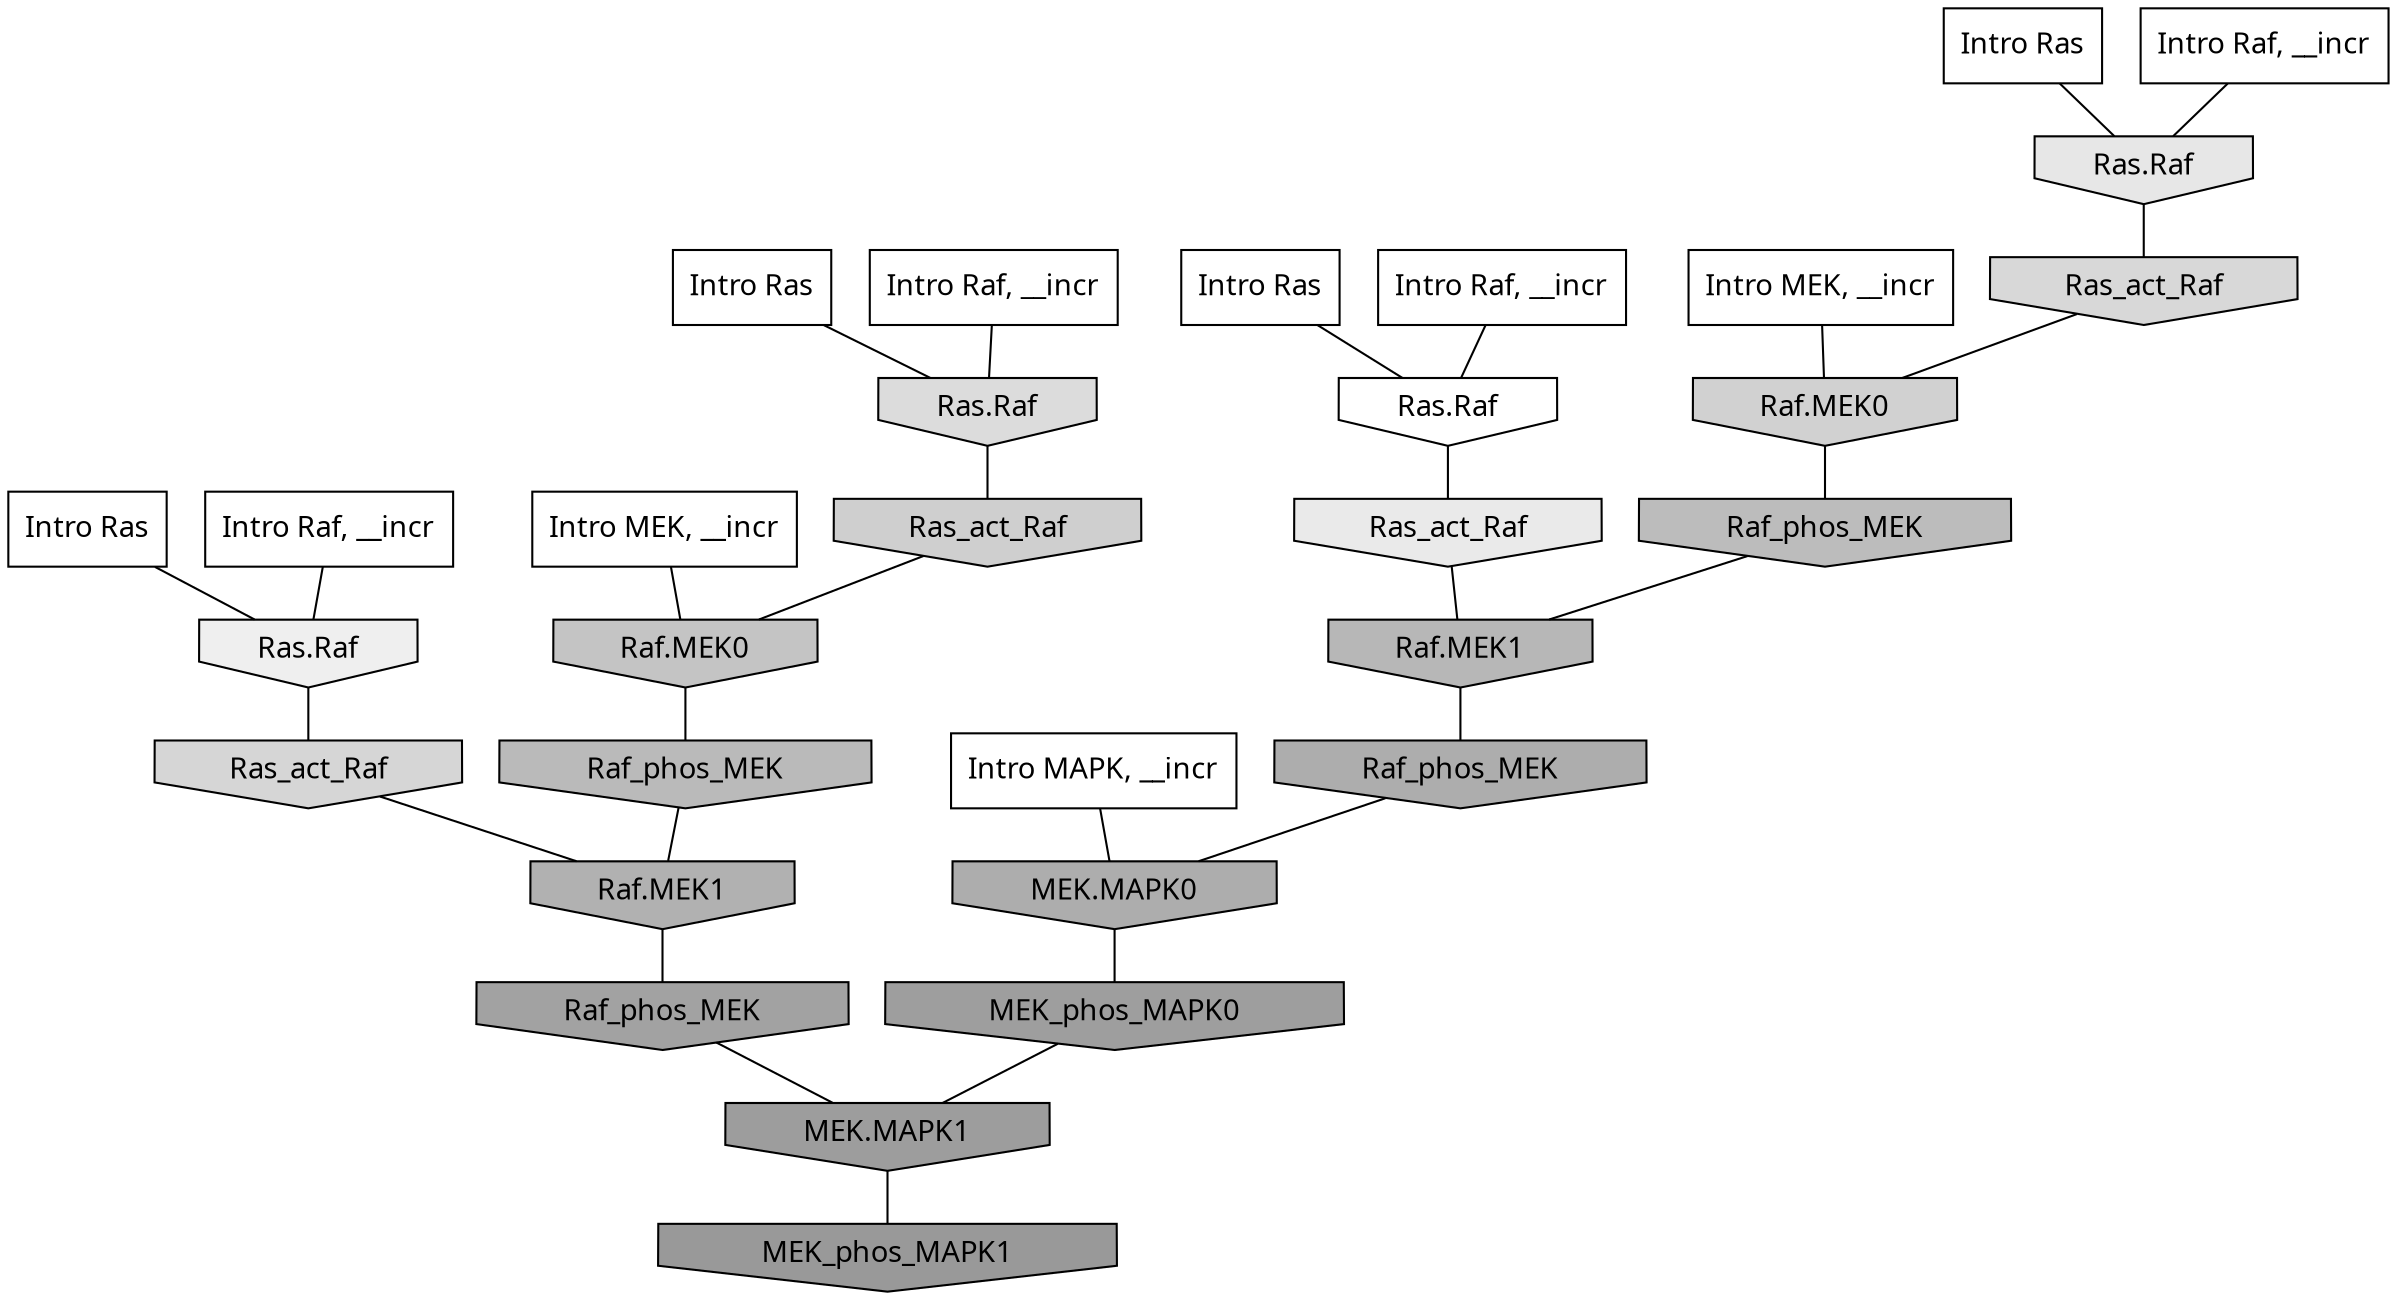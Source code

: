 digraph G{
  rankdir="TB";
  ranksep=0.30;
  node [fontname="CMU Serif"];
  edge [fontname="CMU Serif"];
  
  24 [label="Intro Ras", shape=rectangle, style=filled, fillcolor="0.000 0.000 1.000"]
  
  34 [label="Intro Ras", shape=rectangle, style=filled, fillcolor="0.000 0.000 1.000"]
  
  50 [label="Intro Ras", shape=rectangle, style=filled, fillcolor="0.000 0.000 1.000"]
  
  99 [label="Intro Ras", shape=rectangle, style=filled, fillcolor="0.000 0.000 1.000"]
  
  193 [label="Intro Raf, __incr", shape=rectangle, style=filled, fillcolor="0.000 0.000 1.000"]
  
  477 [label="Intro Raf, __incr", shape=rectangle, style=filled, fillcolor="0.000 0.000 1.000"]
  
  652 [label="Intro Raf, __incr", shape=rectangle, style=filled, fillcolor="0.000 0.000 1.000"]
  
  1007 [label="Intro Raf, __incr", shape=rectangle, style=filled, fillcolor="0.000 0.000 1.000"]
  
  1439 [label="Intro MEK, __incr", shape=rectangle, style=filled, fillcolor="0.000 0.000 1.000"]
  
  1891 [label="Intro MEK, __incr", shape=rectangle, style=filled, fillcolor="0.000 0.000 1.000"]
  
  2188 [label="Intro MAPK, __incr", shape=rectangle, style=filled, fillcolor="0.000 0.000 1.000"]
  
  3282 [label="Ras.Raf", shape=invhouse, style=filled, fillcolor="0.000 0.000 1.000"]
  
  3623 [label="Ras.Raf", shape=invhouse, style=filled, fillcolor="0.000 0.000 0.937"]
  
  3793 [label="Ras_act_Raf", shape=invhouse, style=filled, fillcolor="0.000 0.000 0.915"]
  
  3921 [label="Ras.Raf", shape=invhouse, style=filled, fillcolor="0.000 0.000 0.903"]
  
  4401 [label="Ras.Raf", shape=invhouse, style=filled, fillcolor="0.000 0.000 0.860"]
  
  4558 [label="Ras_act_Raf", shape=invhouse, style=filled, fillcolor="0.000 0.000 0.845"]
  
  4607 [label="Ras_act_Raf", shape=invhouse, style=filled, fillcolor="0.000 0.000 0.839"]
  
  4866 [label="Raf.MEK0", shape=invhouse, style=filled, fillcolor="0.000 0.000 0.820"]
  
  4972 [label="Ras_act_Raf", shape=invhouse, style=filled, fillcolor="0.000 0.000 0.810"]
  
  5511 [label="Raf.MEK0", shape=invhouse, style=filled, fillcolor="0.000 0.000 0.766"]
  
  5955 [label="Raf_phos_MEK", shape=invhouse, style=filled, fillcolor="0.000 0.000 0.735"]
  
  6034 [label="Raf_phos_MEK", shape=invhouse, style=filled, fillcolor="0.000 0.000 0.727"]
  
  6169 [label="Raf.MEK1", shape=invhouse, style=filled, fillcolor="0.000 0.000 0.717"]
  
  6584 [label="Raf.MEK1", shape=invhouse, style=filled, fillcolor="0.000 0.000 0.694"]
  
  6896 [label="Raf_phos_MEK", shape=invhouse, style=filled, fillcolor="0.000 0.000 0.678"]
  
  6898 [label="MEK.MAPK0", shape=invhouse, style=filled, fillcolor="0.000 0.000 0.678"]
  
  7831 [label="Raf_phos_MEK", shape=invhouse, style=filled, fillcolor="0.000 0.000 0.636"]
  
  8216 [label="MEK_phos_MAPK0", shape=invhouse, style=filled, fillcolor="0.000 0.000 0.621"]
  
  8355 [label="MEK.MAPK1", shape=invhouse, style=filled, fillcolor="0.000 0.000 0.615"]
  
  8721 [label="MEK_phos_MAPK1", shape=invhouse, style=filled, fillcolor="0.000 0.000 0.600"]
  
  
  8355 -> 8721 [dir=none, color="0.000 0.000 0.000"] 
  8216 -> 8355 [dir=none, color="0.000 0.000 0.000"] 
  7831 -> 8355 [dir=none, color="0.000 0.000 0.000"] 
  6898 -> 8216 [dir=none, color="0.000 0.000 0.000"] 
  6896 -> 6898 [dir=none, color="0.000 0.000 0.000"] 
  6584 -> 7831 [dir=none, color="0.000 0.000 0.000"] 
  6169 -> 6896 [dir=none, color="0.000 0.000 0.000"] 
  6034 -> 6584 [dir=none, color="0.000 0.000 0.000"] 
  5955 -> 6169 [dir=none, color="0.000 0.000 0.000"] 
  5511 -> 6034 [dir=none, color="0.000 0.000 0.000"] 
  4972 -> 5511 [dir=none, color="0.000 0.000 0.000"] 
  4866 -> 5955 [dir=none, color="0.000 0.000 0.000"] 
  4607 -> 6584 [dir=none, color="0.000 0.000 0.000"] 
  4558 -> 4866 [dir=none, color="0.000 0.000 0.000"] 
  4401 -> 4972 [dir=none, color="0.000 0.000 0.000"] 
  3921 -> 4558 [dir=none, color="0.000 0.000 0.000"] 
  3793 -> 6169 [dir=none, color="0.000 0.000 0.000"] 
  3623 -> 4607 [dir=none, color="0.000 0.000 0.000"] 
  3282 -> 3793 [dir=none, color="0.000 0.000 0.000"] 
  2188 -> 6898 [dir=none, color="0.000 0.000 0.000"] 
  1891 -> 5511 [dir=none, color="0.000 0.000 0.000"] 
  1439 -> 4866 [dir=none, color="0.000 0.000 0.000"] 
  1007 -> 3282 [dir=none, color="0.000 0.000 0.000"] 
  652 -> 3921 [dir=none, color="0.000 0.000 0.000"] 
  477 -> 4401 [dir=none, color="0.000 0.000 0.000"] 
  193 -> 3623 [dir=none, color="0.000 0.000 0.000"] 
  99 -> 3921 [dir=none, color="0.000 0.000 0.000"] 
  50 -> 4401 [dir=none, color="0.000 0.000 0.000"] 
  34 -> 3282 [dir=none, color="0.000 0.000 0.000"] 
  24 -> 3623 [dir=none, color="0.000 0.000 0.000"] 
  
  }
